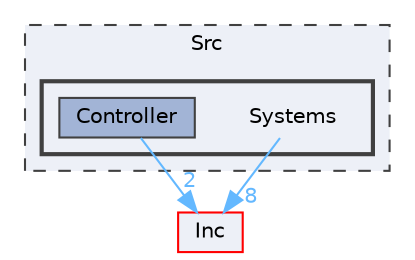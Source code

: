 digraph "Src/Systems"
{
 // LATEX_PDF_SIZE
  bgcolor="transparent";
  edge [fontname=Helvetica,fontsize=10,labelfontname=Helvetica,labelfontsize=10];
  node [fontname=Helvetica,fontsize=10,shape=box,height=0.2,width=0.4];
  compound=true
  subgraph clusterdir_413f4e031a85da0d68269c6fd2f76e1c {
    graph [ bgcolor="#edf0f7", pencolor="grey25", label="Src", fontname=Helvetica,fontsize=10 style="filled,dashed", URL="dir_413f4e031a85da0d68269c6fd2f76e1c.html",tooltip=""]
  subgraph clusterdir_0d0d5ded3b80ad80b0fffef4f5a60fad {
    graph [ bgcolor="#edf0f7", pencolor="grey25", label="", fontname=Helvetica,fontsize=10 style="filled,bold", URL="dir_0d0d5ded3b80ad80b0fffef4f5a60fad.html",tooltip=""]
    dir_0d0d5ded3b80ad80b0fffef4f5a60fad [shape=plaintext, label="Systems"];
  dir_375dbf868cca7753dbcc8be19c89b316 [label="Controller", fillcolor="#a2b4d6", color="grey25", style="filled", URL="dir_375dbf868cca7753dbcc8be19c89b316.html",tooltip=""];
  }
  }
  dir_f93dfce691d792349f1c14ede440e2e6 [label="Inc", fillcolor="#edf0f7", color="red", style="filled", URL="dir_f93dfce691d792349f1c14ede440e2e6.html",tooltip=""];
  dir_0d0d5ded3b80ad80b0fffef4f5a60fad->dir_f93dfce691d792349f1c14ede440e2e6 [headlabel="8", labeldistance=1.5 headhref="dir_000015_000008.html" color="steelblue1" fontcolor="steelblue1"];
  dir_375dbf868cca7753dbcc8be19c89b316->dir_f93dfce691d792349f1c14ede440e2e6 [headlabel="2", labeldistance=1.5 headhref="dir_000005_000008.html" color="steelblue1" fontcolor="steelblue1"];
}
